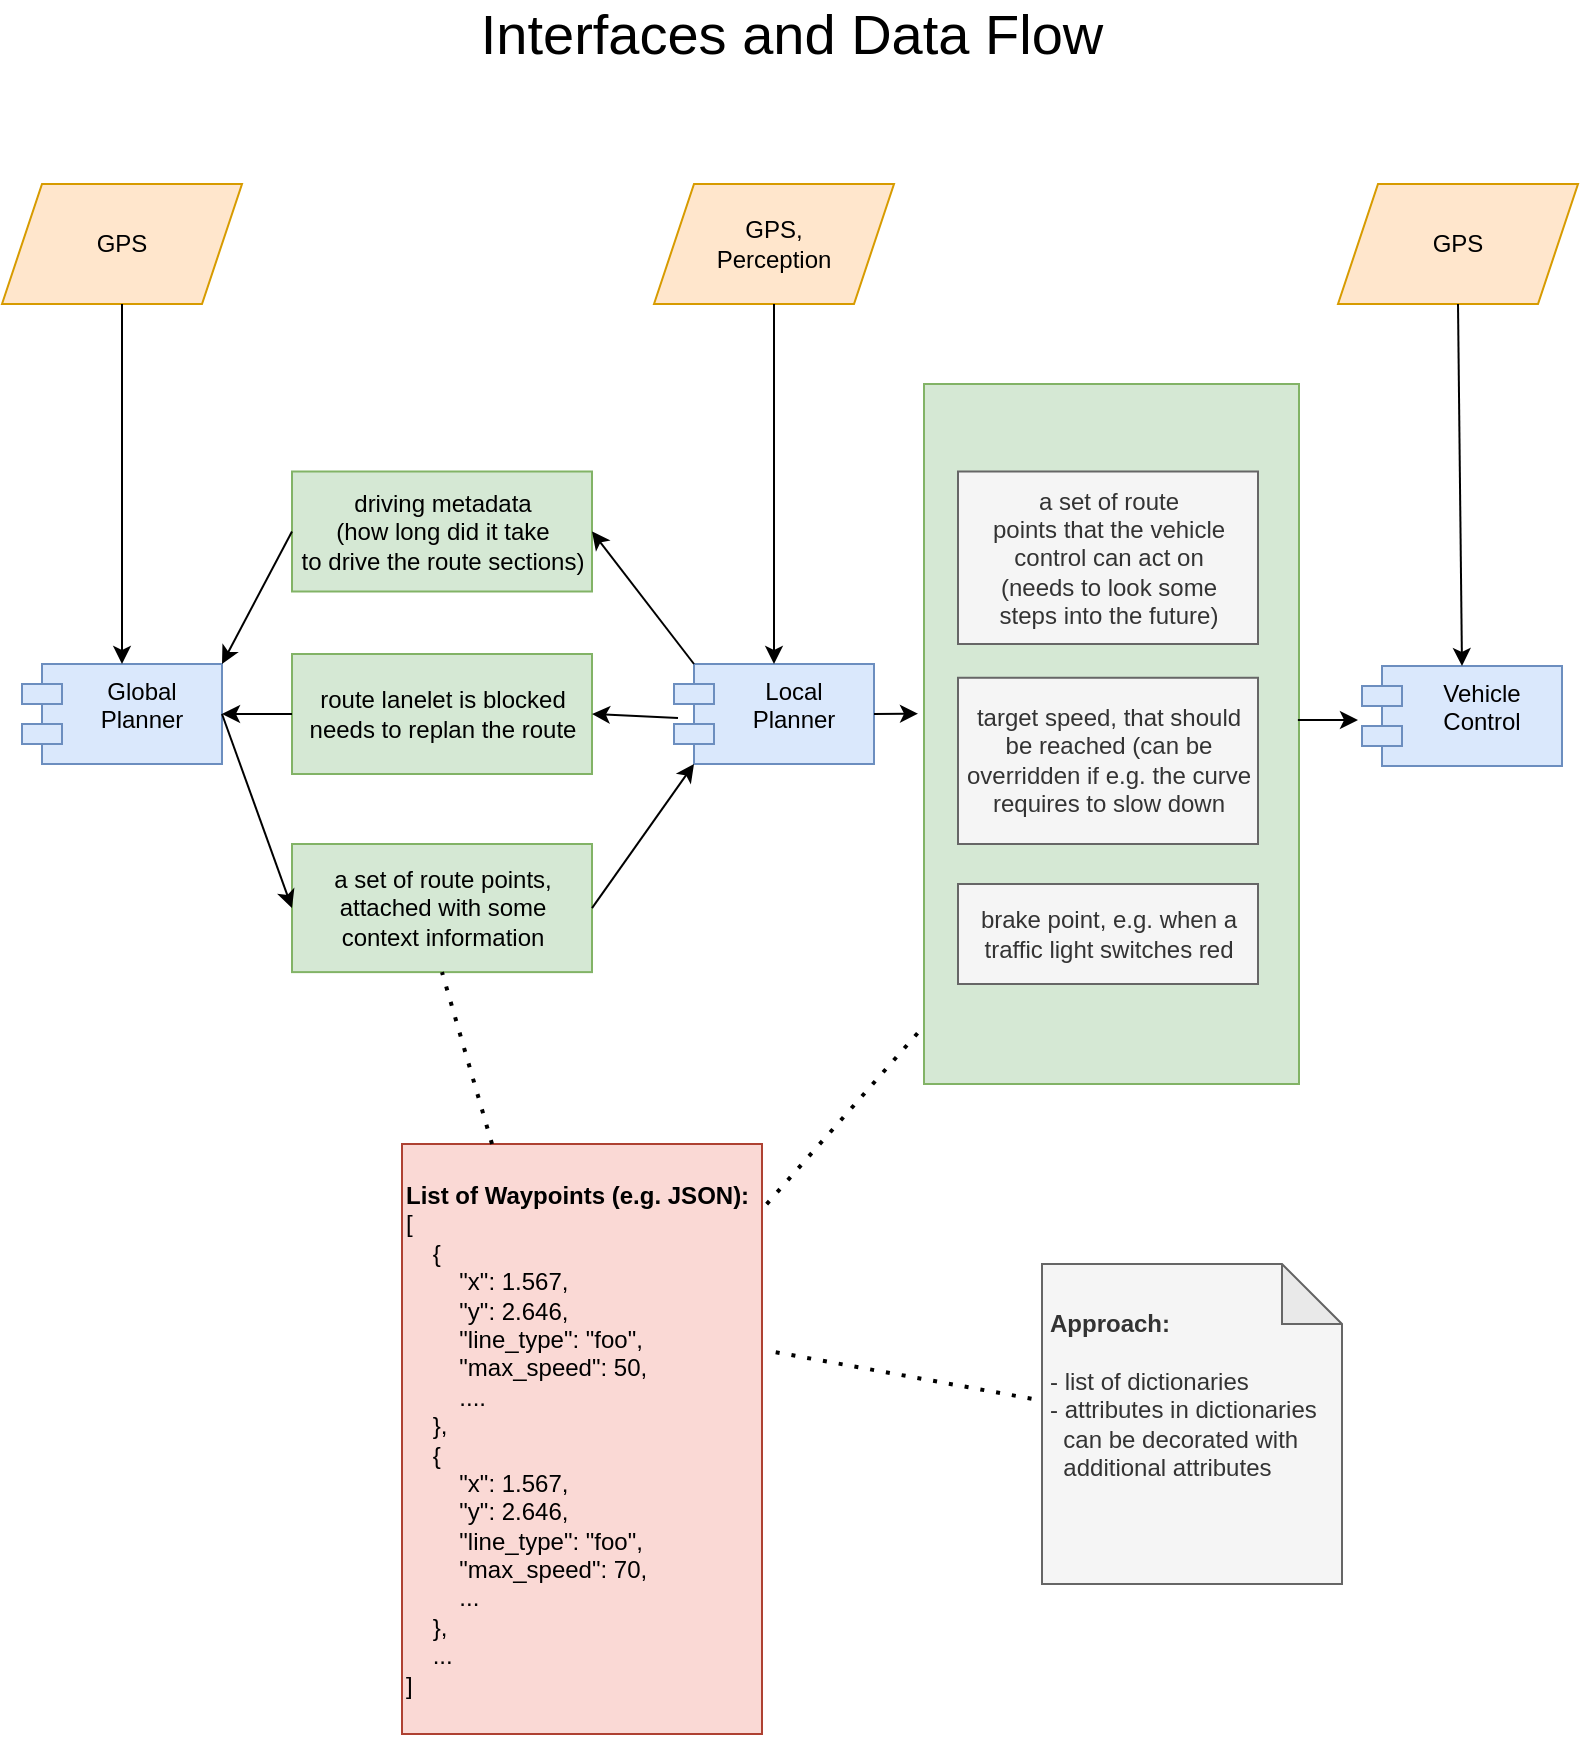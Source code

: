 <mxfile version="15.7.3" type="device"><diagram id="wfN-UgEo4YySCXWEmB0_" name="Page-1"><mxGraphModel dx="2031" dy="994" grid="1" gridSize="10" guides="1" tooltips="1" connect="1" arrows="1" fold="1" page="1" pageScale="1" pageWidth="850" pageHeight="1100" math="0" shadow="0"><root><mxCell id="0"/><mxCell id="1" parent="0"/><mxCell id="r_o1c9-DQdiVAADlOW3O-39" value="&lt;div&gt;brake point, e.g. when a&lt;br&gt;&lt;/div&gt;&lt;div&gt;traffic light switches red&lt;br&gt;&lt;/div&gt;" style="html=1;align=center;fillColor=#d5e8d4;strokeColor=#82b366;" vertex="1" parent="1"><mxGeometry x="491" y="260" width="187.5" height="350" as="geometry"/></mxCell><mxCell id="r_o1c9-DQdiVAADlOW3O-5" value="Global&#xA;Planner" style="shape=module;align=left;spacingLeft=20;align=center;verticalAlign=top;fillColor=#dae8fc;strokeColor=#6c8ebf;" vertex="1" parent="1"><mxGeometry x="40" y="400" width="100" height="50" as="geometry"/></mxCell><mxCell id="r_o1c9-DQdiVAADlOW3O-6" value="Local&#xA;Planner" style="shape=module;align=left;spacingLeft=20;align=center;verticalAlign=top;fillColor=#dae8fc;strokeColor=#6c8ebf;" vertex="1" parent="1"><mxGeometry x="366" y="400" width="100" height="50" as="geometry"/></mxCell><mxCell id="r_o1c9-DQdiVAADlOW3O-7" value="Vehicle&#xA;Control&#xA;" style="shape=module;align=left;spacingLeft=20;align=center;verticalAlign=top;fillColor=#dae8fc;strokeColor=#6c8ebf;" vertex="1" parent="1"><mxGeometry x="710" y="401" width="100" height="50" as="geometry"/></mxCell><mxCell id="r_o1c9-DQdiVAADlOW3O-11" value="&lt;div align=&quot;center&quot;&gt;a set of route points,&lt;/div&gt;&lt;div align=&quot;center&quot;&gt;attached with some&lt;/div&gt;&lt;div align=&quot;center&quot;&gt;context information&lt;/div&gt;" style="html=1;align=center;fillColor=#d5e8d4;strokeColor=#82b366;" vertex="1" parent="1"><mxGeometry x="175" y="490" width="150" height="64.06" as="geometry"/></mxCell><mxCell id="r_o1c9-DQdiVAADlOW3O-12" value="&lt;div align=&quot;center&quot;&gt;a set of route&lt;/div&gt;&lt;div align=&quot;center&quot;&gt;points that the vehicle&lt;/div&gt;&lt;div align=&quot;center&quot;&gt;control can act on&lt;/div&gt;&lt;div align=&quot;center&quot;&gt;(needs to look some&lt;/div&gt;&lt;div align=&quot;center&quot;&gt;steps into the future)&lt;br&gt;&lt;/div&gt;" style="html=1;align=center;fillColor=#f5f5f5;fontColor=#333333;strokeColor=#666666;" vertex="1" parent="1"><mxGeometry x="508" y="303.75" width="150" height="86.25" as="geometry"/></mxCell><mxCell id="r_o1c9-DQdiVAADlOW3O-13" value="" style="endArrow=classic;html=1;rounded=0;exitX=1;exitY=0.5;exitDx=0;exitDy=0;entryX=0;entryY=0.5;entryDx=0;entryDy=0;" edge="1" parent="1" source="r_o1c9-DQdiVAADlOW3O-5" target="r_o1c9-DQdiVAADlOW3O-11"><mxGeometry width="50" height="50" relative="1" as="geometry"><mxPoint x="210" y="740" as="sourcePoint"/><mxPoint x="260" y="690" as="targetPoint"/></mxGeometry></mxCell><mxCell id="r_o1c9-DQdiVAADlOW3O-14" value="" style="endArrow=classic;html=1;rounded=0;exitX=1;exitY=0.5;exitDx=0;exitDy=0;entryX=0;entryY=1;entryDx=10;entryDy=0;entryPerimeter=0;" edge="1" parent="1" source="r_o1c9-DQdiVAADlOW3O-11" target="r_o1c9-DQdiVAADlOW3O-6"><mxGeometry width="50" height="50" relative="1" as="geometry"><mxPoint x="150" y="435" as="sourcePoint"/><mxPoint x="190" y="435" as="targetPoint"/></mxGeometry></mxCell><mxCell id="r_o1c9-DQdiVAADlOW3O-21" value="&lt;div align=&quot;center&quot;&gt;&lt;b&gt;List of Waypoints (e.g. JSON):&lt;/b&gt;&lt;br&gt;&lt;/div&gt;&lt;div align=&quot;left&quot;&gt;[&lt;/div&gt;&lt;div align=&quot;left&quot;&gt;&amp;nbsp;&amp;nbsp;&amp;nbsp; {&lt;/div&gt;&lt;div align=&quot;left&quot;&gt;&amp;nbsp;&amp;nbsp;&amp;nbsp;&amp;nbsp;&amp;nbsp;&amp;nbsp;&amp;nbsp; &quot;x&quot;: 1.567,&lt;/div&gt;&lt;div align=&quot;left&quot;&gt;&amp;nbsp;&amp;nbsp;&amp;nbsp;&amp;nbsp;&amp;nbsp;&amp;nbsp;&amp;nbsp; &quot;y&quot;: 2.646,&lt;/div&gt;&lt;div align=&quot;left&quot;&gt;&amp;nbsp;&amp;nbsp;&amp;nbsp;&amp;nbsp;&amp;nbsp;&amp;nbsp;&amp;nbsp; &quot;line_type&quot;: &quot;foo&quot;,&lt;/div&gt;&lt;div align=&quot;left&quot;&gt;&amp;nbsp;&amp;nbsp;&amp;nbsp;&amp;nbsp;&amp;nbsp;&amp;nbsp;&amp;nbsp; &quot;max_speed&quot;: 50,&lt;/div&gt;&lt;div align=&quot;left&quot;&gt;&amp;nbsp;&amp;nbsp;&amp;nbsp;&amp;nbsp;&amp;nbsp;&amp;nbsp;&amp;nbsp; ....&lt;br&gt;&lt;/div&gt;&lt;div align=&quot;left&quot;&gt;&amp;nbsp;&amp;nbsp;&amp;nbsp; },&lt;/div&gt;&lt;div align=&quot;left&quot;&gt;&amp;nbsp;&amp;nbsp;&amp;nbsp; {&lt;div align=&quot;left&quot;&gt;&amp;nbsp;&amp;nbsp;&amp;nbsp;&amp;nbsp;&amp;nbsp;&amp;nbsp;&amp;nbsp; &quot;x&quot;: 1.567,&lt;/div&gt;&lt;div align=&quot;left&quot;&gt;&amp;nbsp;&amp;nbsp;&amp;nbsp;&amp;nbsp;&amp;nbsp;&amp;nbsp;&amp;nbsp; &quot;y&quot;: 2.646,&lt;/div&gt;&lt;div align=&quot;left&quot;&gt;&amp;nbsp;&amp;nbsp;&amp;nbsp;&amp;nbsp;&amp;nbsp;&amp;nbsp;&amp;nbsp; &quot;line_type&quot;: &quot;foo&quot;,&lt;/div&gt;&lt;div align=&quot;left&quot;&gt;&amp;nbsp;&amp;nbsp;&amp;nbsp;&amp;nbsp;&amp;nbsp;&amp;nbsp;&amp;nbsp; &quot;max_speed&quot;: 70,&lt;/div&gt;&lt;div align=&quot;left&quot;&gt;&amp;nbsp;&amp;nbsp;&amp;nbsp;&amp;nbsp;&amp;nbsp;&amp;nbsp;&amp;nbsp; ...&lt;br&gt;&lt;/div&gt;&lt;div align=&quot;left&quot;&gt;&amp;nbsp;&amp;nbsp;&amp;nbsp; },&lt;/div&gt;&lt;div align=&quot;left&quot;&gt;&amp;nbsp;&amp;nbsp;&amp;nbsp; ...&lt;br&gt;&lt;/div&gt;&lt;/div&gt;&lt;div align=&quot;left&quot;&gt;]&lt;br&gt;&lt;/div&gt;" style="html=1;align=left;fillColor=#fad9d5;strokeColor=#ae4132;" vertex="1" parent="1"><mxGeometry x="230" y="640" width="180" height="295" as="geometry"/></mxCell><mxCell id="r_o1c9-DQdiVAADlOW3O-26" value="&lt;div&gt;route lanelet is blocked&lt;/div&gt;&lt;div&gt;needs to replan the route&lt;br&gt;&lt;/div&gt;" style="html=1;align=center;fillColor=#d5e8d4;strokeColor=#82b366;" vertex="1" parent="1"><mxGeometry x="175" y="395" width="150" height="60" as="geometry"/></mxCell><mxCell id="r_o1c9-DQdiVAADlOW3O-27" value="" style="endArrow=classic;html=1;rounded=0;entryX=1;entryY=0.5;entryDx=0;entryDy=0;exitX=0.02;exitY=0.54;exitDx=0;exitDy=0;exitPerimeter=0;" edge="1" parent="1" source="r_o1c9-DQdiVAADlOW3O-6" target="r_o1c9-DQdiVAADlOW3O-26"><mxGeometry width="50" height="50" relative="1" as="geometry"><mxPoint x="370" y="425" as="sourcePoint"/><mxPoint x="185" y="435" as="targetPoint"/></mxGeometry></mxCell><mxCell id="r_o1c9-DQdiVAADlOW3O-28" value="" style="endArrow=classic;html=1;rounded=0;entryX=1;entryY=0.5;entryDx=0;entryDy=0;exitX=0;exitY=0.5;exitDx=0;exitDy=0;" edge="1" parent="1" source="r_o1c9-DQdiVAADlOW3O-26" target="r_o1c9-DQdiVAADlOW3O-5"><mxGeometry width="50" height="50" relative="1" as="geometry"><mxPoint x="170" y="430" as="sourcePoint"/><mxPoint x="335" y="520" as="targetPoint"/></mxGeometry></mxCell><mxCell id="r_o1c9-DQdiVAADlOW3O-29" value="&lt;div&gt;driving metadata&lt;/div&gt;&lt;div&gt;(how long did it take&lt;/div&gt;&lt;div&gt;to drive the route sections)&lt;br&gt;&lt;/div&gt;" style="html=1;align=center;fillColor=#d5e8d4;strokeColor=#82b366;" vertex="1" parent="1"><mxGeometry x="175" y="303.75" width="150" height="60" as="geometry"/></mxCell><mxCell id="r_o1c9-DQdiVAADlOW3O-30" value="" style="endArrow=classic;html=1;rounded=0;exitX=0;exitY=0;exitDx=10;exitDy=0;entryX=1;entryY=0.5;entryDx=0;entryDy=0;exitPerimeter=0;" edge="1" parent="1" source="r_o1c9-DQdiVAADlOW3O-6" target="r_o1c9-DQdiVAADlOW3O-29"><mxGeometry width="50" height="50" relative="1" as="geometry"><mxPoint x="386" y="460" as="sourcePoint"/><mxPoint x="335" y="520" as="targetPoint"/></mxGeometry></mxCell><mxCell id="r_o1c9-DQdiVAADlOW3O-31" value="" style="endArrow=classic;html=1;rounded=0;exitX=0;exitY=0.5;exitDx=0;exitDy=0;entryX=1;entryY=0;entryDx=0;entryDy=0;" edge="1" parent="1" source="r_o1c9-DQdiVAADlOW3O-29" target="r_o1c9-DQdiVAADlOW3O-5"><mxGeometry width="50" height="50" relative="1" as="geometry"><mxPoint x="386" y="410" as="sourcePoint"/><mxPoint x="335" y="343.75" as="targetPoint"/></mxGeometry></mxCell><mxCell id="r_o1c9-DQdiVAADlOW3O-32" value="&lt;div&gt;target speed, that should&lt;/div&gt;&lt;div&gt;be reached (can be&lt;/div&gt;&lt;div&gt;overridden if e.g. the curve&lt;/div&gt;&lt;div&gt;requires to slow down&lt;br&gt;&lt;/div&gt;" style="html=1;align=center;fillColor=#f5f5f5;fontColor=#333333;strokeColor=#666666;" vertex="1" parent="1"><mxGeometry x="508" y="406.88" width="150" height="83.12" as="geometry"/></mxCell><mxCell id="r_o1c9-DQdiVAADlOW3O-36" value="&lt;div&gt;brake point, e.g. when a&lt;br&gt;&lt;/div&gt;&lt;div&gt;traffic light switches red&lt;br&gt;&lt;/div&gt;" style="html=1;align=center;fillColor=#f5f5f5;fontColor=#333333;strokeColor=#666666;" vertex="1" parent="1"><mxGeometry x="508" y="510" width="150" height="50" as="geometry"/></mxCell><mxCell id="r_o1c9-DQdiVAADlOW3O-40" value="" style="endArrow=classic;html=1;rounded=0;exitX=1;exitY=0.5;exitDx=0;exitDy=0;entryX=-0.016;entryY=0.471;entryDx=0;entryDy=0;entryPerimeter=0;" edge="1" parent="1" source="r_o1c9-DQdiVAADlOW3O-6" target="r_o1c9-DQdiVAADlOW3O-39"><mxGeometry width="50" height="50" relative="1" as="geometry"><mxPoint x="386" y="460" as="sourcePoint"/><mxPoint x="335" y="520" as="targetPoint"/></mxGeometry></mxCell><mxCell id="r_o1c9-DQdiVAADlOW3O-41" value="" style="endArrow=classic;html=1;rounded=0;exitX=0.997;exitY=0.48;exitDx=0;exitDy=0;entryX=-0.02;entryY=0.54;entryDx=0;entryDy=0;exitPerimeter=0;entryPerimeter=0;" edge="1" parent="1" source="r_o1c9-DQdiVAADlOW3O-39" target="r_o1c9-DQdiVAADlOW3O-7"><mxGeometry width="50" height="50" relative="1" as="geometry"><mxPoint x="386" y="460" as="sourcePoint"/><mxPoint x="335" y="520" as="targetPoint"/></mxGeometry></mxCell><mxCell id="r_o1c9-DQdiVAADlOW3O-48" value="" style="endArrow=none;dashed=1;html=1;dashPattern=1 3;strokeWidth=2;rounded=0;exitX=1.013;exitY=0.102;exitDx=0;exitDy=0;exitPerimeter=0;entryX=0;entryY=0.917;entryDx=0;entryDy=0;entryPerimeter=0;" edge="1" parent="1" source="r_o1c9-DQdiVAADlOW3O-21" target="r_o1c9-DQdiVAADlOW3O-39"><mxGeometry width="50" height="50" relative="1" as="geometry"><mxPoint x="420" y="765.05" as="sourcePoint"/><mxPoint x="566" y="766.08" as="targetPoint"/></mxGeometry></mxCell><mxCell id="r_o1c9-DQdiVAADlOW3O-49" value="" style="endArrow=none;dashed=1;html=1;dashPattern=1 3;strokeWidth=2;rounded=0;exitX=0.25;exitY=0;exitDx=0;exitDy=0;entryX=0.5;entryY=1;entryDx=0;entryDy=0;" edge="1" parent="1" source="r_o1c9-DQdiVAADlOW3O-21" target="r_o1c9-DQdiVAADlOW3O-11"><mxGeometry width="50" height="50" relative="1" as="geometry"><mxPoint x="421.95" y="680.09" as="sourcePoint"/><mxPoint x="501" y="590.95" as="targetPoint"/></mxGeometry></mxCell><mxCell id="r_o1c9-DQdiVAADlOW3O-50" value="&lt;font style=&quot;font-size: 28px&quot;&gt;Interfaces and Data Flow&lt;/font&gt;" style="text;html=1;strokeColor=none;fillColor=none;align=center;verticalAlign=middle;whiteSpace=wrap;rounded=0;" vertex="1" parent="1"><mxGeometry x="250" y="70" width="350" height="30" as="geometry"/></mxCell><mxCell id="r_o1c9-DQdiVAADlOW3O-51" value="&lt;div style=&quot;font-size: 12px&quot; align=&quot;left&quot;&gt;&lt;font style=&quot;font-size: 12px&quot;&gt;&lt;b&gt;Approach:&lt;/b&gt;&lt;/font&gt;&lt;/div&gt;&lt;div style=&quot;font-size: 12px&quot; align=&quot;left&quot;&gt;&lt;font style=&quot;font-size: 12px&quot;&gt;&lt;br&gt;&lt;/font&gt;&lt;/div&gt;&lt;div style=&quot;font-size: 12px&quot; align=&quot;left&quot;&gt;&lt;font style=&quot;font-size: 12px&quot;&gt;- list of dictionaries&lt;/font&gt;&lt;/div&gt;&lt;div style=&quot;font-size: 12px&quot; align=&quot;left&quot;&gt;&lt;font style=&quot;font-size: 12px&quot;&gt;- attributes in dictionaries&lt;br&gt;&amp;nbsp; can be decorated with&lt;/font&gt;&lt;/div&gt;&lt;div style=&quot;font-size: 12px&quot; align=&quot;left&quot;&gt;&lt;font style=&quot;font-size: 12px&quot;&gt;&amp;nbsp; additional attributes&lt;br&gt;&lt;/font&gt;&lt;/div&gt;&lt;div style=&quot;font-size: 12px&quot;&gt;&lt;font style=&quot;font-size: 12px&quot;&gt;&lt;br&gt;&lt;br&gt;&lt;/font&gt;&lt;/div&gt;" style="shape=note;whiteSpace=wrap;html=1;backgroundOutline=1;darkOpacity=0.05;fontSize=28;align=left;spacingLeft=2;fillColor=#f5f5f5;fontColor=#333333;strokeColor=#666666;" vertex="1" parent="1"><mxGeometry x="550" y="700" width="150" height="160" as="geometry"/></mxCell><mxCell id="r_o1c9-DQdiVAADlOW3O-52" value="" style="endArrow=none;dashed=1;html=1;dashPattern=1 3;strokeWidth=2;rounded=0;exitX=-0.035;exitY=0.421;exitDx=0;exitDy=0;exitPerimeter=0;entryX=1.012;entryY=0.35;entryDx=0;entryDy=0;entryPerimeter=0;" edge="1" parent="1" source="r_o1c9-DQdiVAADlOW3O-51" target="r_o1c9-DQdiVAADlOW3O-21"><mxGeometry width="50" height="50" relative="1" as="geometry"><mxPoint x="421.95" y="680.09" as="sourcePoint"/><mxPoint x="501" y="590.95" as="targetPoint"/></mxGeometry></mxCell><mxCell id="r_o1c9-DQdiVAADlOW3O-59" value="&lt;div&gt;GPS&lt;/div&gt;" style="shape=parallelogram;perimeter=parallelogramPerimeter;whiteSpace=wrap;html=1;fixedSize=1;fontSize=12;align=center;fillColor=#ffe6cc;strokeColor=#d79b00;" vertex="1" parent="1"><mxGeometry x="30" y="160" width="120" height="60" as="geometry"/></mxCell><mxCell id="r_o1c9-DQdiVAADlOW3O-60" value="" style="endArrow=classic;html=1;rounded=0;exitX=0.5;exitY=1;exitDx=0;exitDy=0;entryX=0.5;entryY=0;entryDx=0;entryDy=0;" edge="1" parent="1" source="r_o1c9-DQdiVAADlOW3O-59" target="r_o1c9-DQdiVAADlOW3O-5"><mxGeometry width="50" height="50" relative="1" as="geometry"><mxPoint x="386" y="410" as="sourcePoint"/><mxPoint x="335" y="343.75" as="targetPoint"/></mxGeometry></mxCell><mxCell id="r_o1c9-DQdiVAADlOW3O-61" value="&lt;div&gt;GPS,&lt;/div&gt;&lt;div&gt;Perception&lt;br&gt;&lt;/div&gt;" style="shape=parallelogram;perimeter=parallelogramPerimeter;whiteSpace=wrap;html=1;fixedSize=1;fontSize=12;align=center;fillColor=#ffe6cc;strokeColor=#d79b00;" vertex="1" parent="1"><mxGeometry x="356" y="160" width="120" height="60" as="geometry"/></mxCell><mxCell id="r_o1c9-DQdiVAADlOW3O-62" value="" style="endArrow=classic;html=1;rounded=0;exitX=0.5;exitY=1;exitDx=0;exitDy=0;entryX=0.5;entryY=0;entryDx=0;entryDy=0;" edge="1" parent="1" source="r_o1c9-DQdiVAADlOW3O-61" target="r_o1c9-DQdiVAADlOW3O-6"><mxGeometry width="50" height="50" relative="1" as="geometry"><mxPoint x="101" y="220" as="sourcePoint"/><mxPoint x="100" y="410" as="targetPoint"/></mxGeometry></mxCell><mxCell id="r_o1c9-DQdiVAADlOW3O-65" value="&lt;div&gt;GPS&lt;/div&gt;" style="shape=parallelogram;perimeter=parallelogramPerimeter;whiteSpace=wrap;html=1;fixedSize=1;fontSize=12;align=center;fillColor=#ffe6cc;strokeColor=#d79b00;" vertex="1" parent="1"><mxGeometry x="698" y="160" width="120" height="60" as="geometry"/></mxCell><mxCell id="r_o1c9-DQdiVAADlOW3O-66" value="" style="endArrow=classic;html=1;rounded=0;exitX=0.5;exitY=1;exitDx=0;exitDy=0;entryX=0.5;entryY=0;entryDx=0;entryDy=0;" edge="1" parent="1" source="r_o1c9-DQdiVAADlOW3O-65" target="r_o1c9-DQdiVAADlOW3O-7"><mxGeometry width="50" height="50" relative="1" as="geometry"><mxPoint x="426" y="230" as="sourcePoint"/><mxPoint x="426" y="410" as="targetPoint"/></mxGeometry></mxCell></root></mxGraphModel></diagram></mxfile>